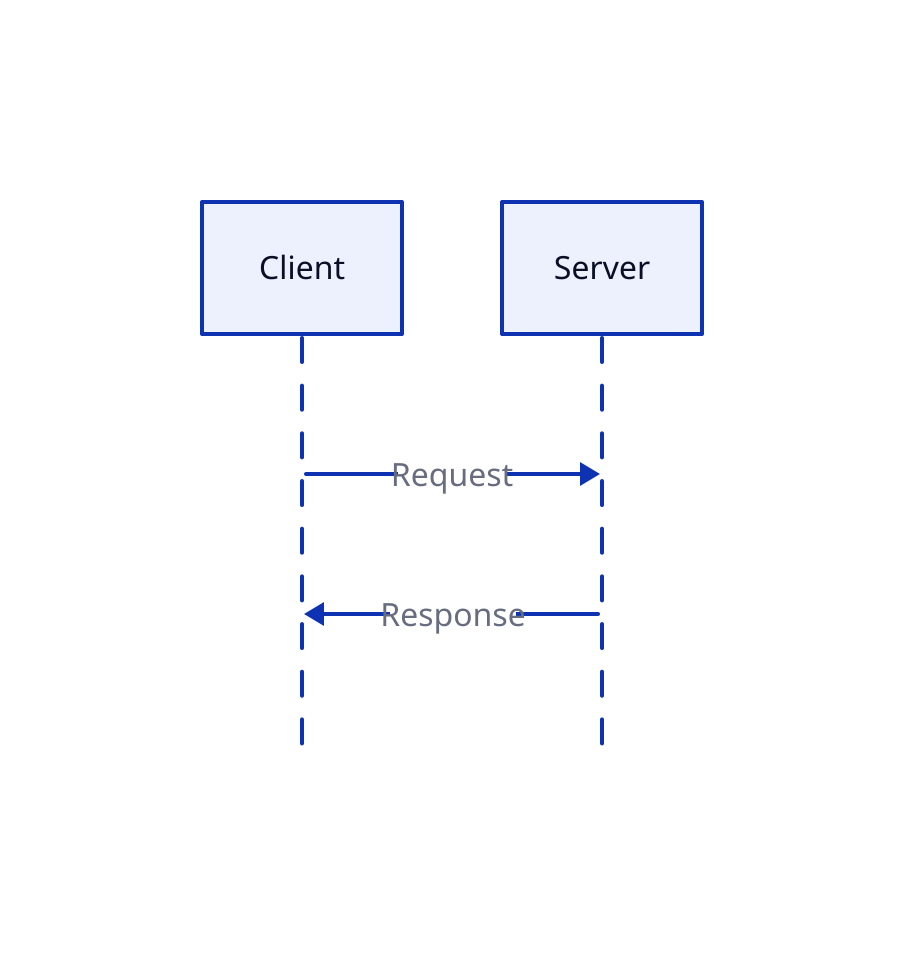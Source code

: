 shape: sequence_diagram
client: Client
server: Server

client -> server: Request
server -> client: Response
